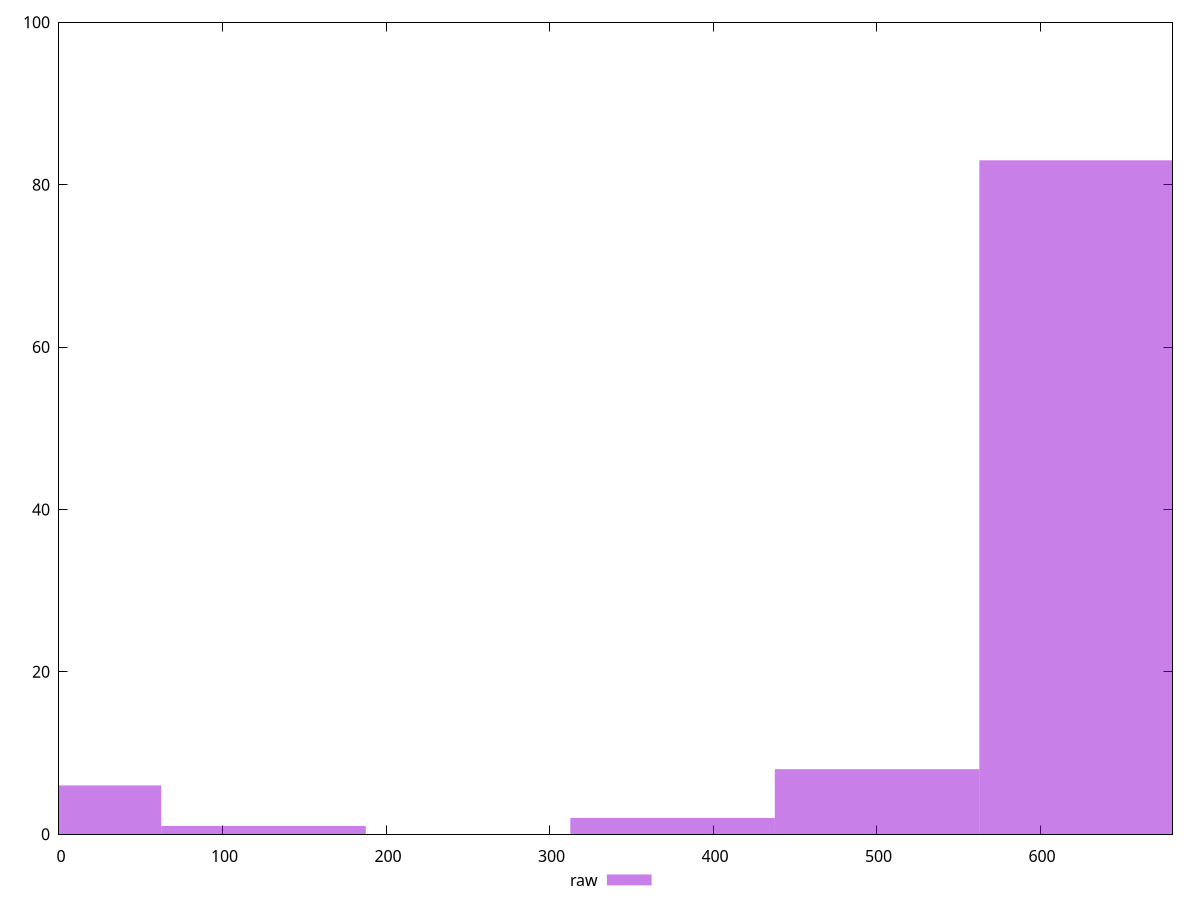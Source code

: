 reset

$raw <<EOF
0 6
625.4187191353285 83
375.25123148119707 2
500.33497530826276 8
125.08374382706569 1
EOF

set key outside below
set boxwidth 125.08374382706569
set xrange [0:681]
set yrange [0:100]
set style fill transparent solid 0.5 noborder
set terminal svg size 640, 490 enhanced background rgb 'white'
set output "report_00007_2020-12-11T15:55:29.892Z/uses-rel-preload/samples/pages/raw/histogram.svg"

plot $raw title "raw" with boxes

reset
